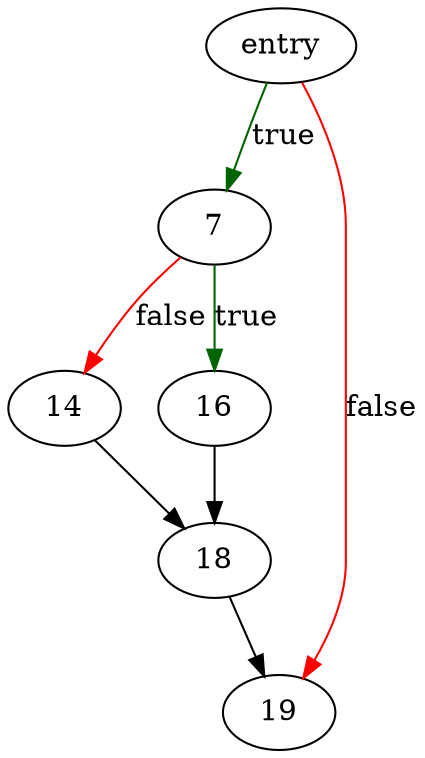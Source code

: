 digraph "nl_error" {
	// Node definitions.
	3 [label=entry];
	7;
	14;
	16;
	18;
	19;

	// Edge definitions.
	3 -> 7 [
		color=darkgreen
		label=true
	];
	3 -> 19 [
		color=red
		label=false
	];
	7 -> 14 [
		color=red
		label=false
	];
	7 -> 16 [
		color=darkgreen
		label=true
	];
	14 -> 18;
	16 -> 18;
	18 -> 19;
}